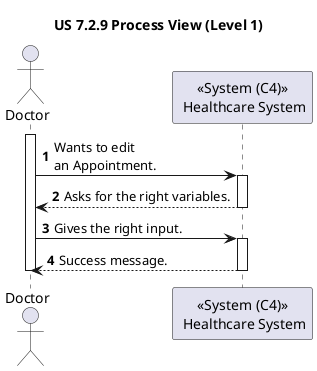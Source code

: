 @startuml
'https://plantuml.com/sequence-diagram

title "US 7.2.9 Process View (Level 1)"

autonumber

actor Doctor
participant "<<System (C4)>>\n Healthcare System" as SYS

activate Doctor
Doctor -> SYS : Wants to edit\nan Appointment.
activate SYS

SYS --> Doctor : Asks for the right variables.
deactivate SYS

Doctor -> SYS : Gives the right input.
activate SYS

SYS --> Doctor : Success message.
deactivate SYS

deactivate Doctor
deactivate SYS
@enduml